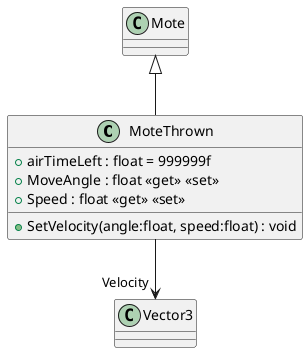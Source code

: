 @startuml
class MoteThrown {
    + airTimeLeft : float = 999999f
    + MoveAngle : float <<get>> <<set>>
    + Speed : float <<get>> <<set>>
    + SetVelocity(angle:float, speed:float) : void
}
Mote <|-- MoteThrown
MoteThrown --> "Velocity" Vector3
@enduml
